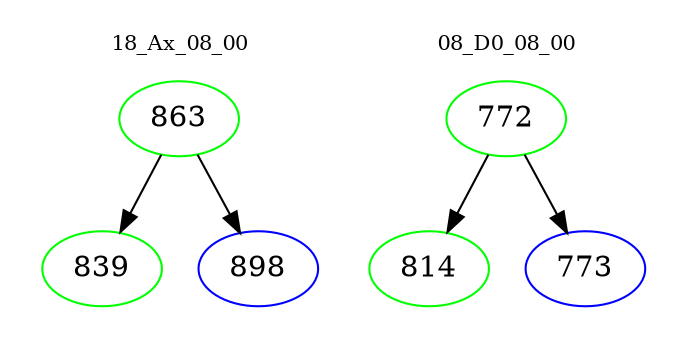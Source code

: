digraph{
subgraph cluster_0 {
color = white
label = "18_Ax_08_00";
fontsize=10;
T0_863 [label="863", color="green"]
T0_863 -> T0_839 [color="black"]
T0_839 [label="839", color="green"]
T0_863 -> T0_898 [color="black"]
T0_898 [label="898", color="blue"]
}
subgraph cluster_1 {
color = white
label = "08_D0_08_00";
fontsize=10;
T1_772 [label="772", color="green"]
T1_772 -> T1_814 [color="black"]
T1_814 [label="814", color="green"]
T1_772 -> T1_773 [color="black"]
T1_773 [label="773", color="blue"]
}
}
